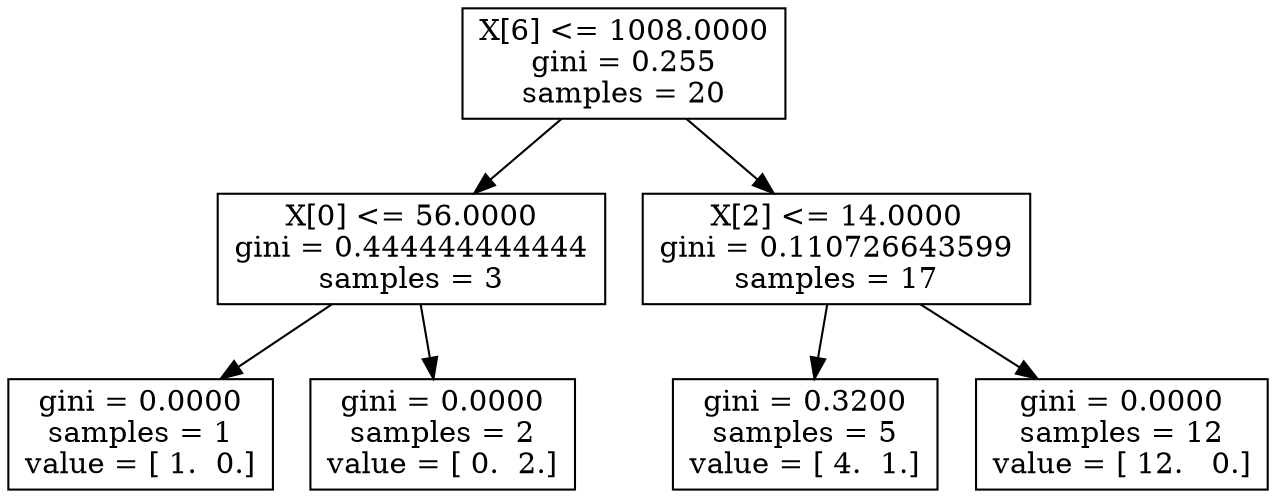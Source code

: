 digraph Tree {
0 [label="X[6] <= 1008.0000\ngini = 0.255\nsamples = 20", shape="box"] ;
1 [label="X[0] <= 56.0000\ngini = 0.444444444444\nsamples = 3", shape="box"] ;
0 -> 1 ;
2 [label="gini = 0.0000\nsamples = 1\nvalue = [ 1.  0.]", shape="box"] ;
1 -> 2 ;
3 [label="gini = 0.0000\nsamples = 2\nvalue = [ 0.  2.]", shape="box"] ;
1 -> 3 ;
4 [label="X[2] <= 14.0000\ngini = 0.110726643599\nsamples = 17", shape="box"] ;
0 -> 4 ;
5 [label="gini = 0.3200\nsamples = 5\nvalue = [ 4.  1.]", shape="box"] ;
4 -> 5 ;
6 [label="gini = 0.0000\nsamples = 12\nvalue = [ 12.   0.]", shape="box"] ;
4 -> 6 ;
}